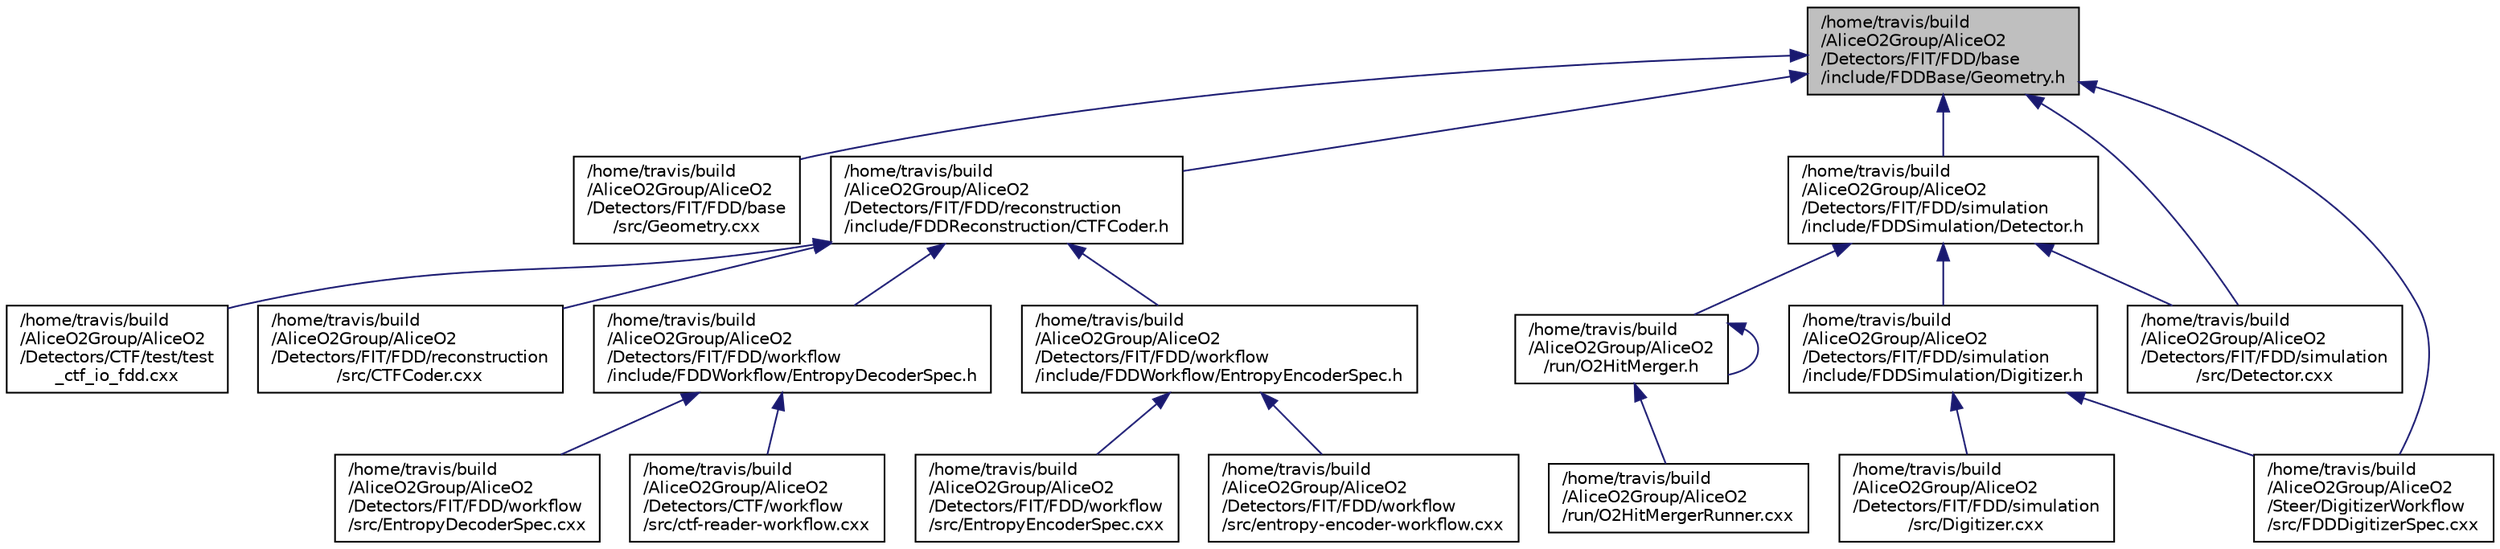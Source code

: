 digraph "/home/travis/build/AliceO2Group/AliceO2/Detectors/FIT/FDD/base/include/FDDBase/Geometry.h"
{
 // INTERACTIVE_SVG=YES
  bgcolor="transparent";
  edge [fontname="Helvetica",fontsize="10",labelfontname="Helvetica",labelfontsize="10"];
  node [fontname="Helvetica",fontsize="10",shape=record];
  Node4 [label="/home/travis/build\l/AliceO2Group/AliceO2\l/Detectors/FIT/FDD/base\l/include/FDDBase/Geometry.h",height=0.2,width=0.4,color="black", fillcolor="grey75", style="filled", fontcolor="black"];
  Node4 -> Node5 [dir="back",color="midnightblue",fontsize="10",style="solid",fontname="Helvetica"];
  Node5 [label="/home/travis/build\l/AliceO2Group/AliceO2\l/Detectors/FIT/FDD/base\l/src/Geometry.cxx",height=0.2,width=0.4,color="black",URL="$d7/dc2/FIT_2FDD_2base_2src_2Geometry_8cxx.html"];
  Node4 -> Node6 [dir="back",color="midnightblue",fontsize="10",style="solid",fontname="Helvetica"];
  Node6 [label="/home/travis/build\l/AliceO2Group/AliceO2\l/Detectors/FIT/FDD/reconstruction\l/include/FDDReconstruction/CTFCoder.h",height=0.2,width=0.4,color="black",URL="$d7/d65/FIT_2FDD_2reconstruction_2include_2FDDReconstruction_2CTFCoder_8h.html"];
  Node6 -> Node7 [dir="back",color="midnightblue",fontsize="10",style="solid",fontname="Helvetica"];
  Node7 [label="/home/travis/build\l/AliceO2Group/AliceO2\l/Detectors/CTF/test/test\l_ctf_io_fdd.cxx",height=0.2,width=0.4,color="black",URL="$de/da4/test__ctf__io__fdd_8cxx.html"];
  Node6 -> Node8 [dir="back",color="midnightblue",fontsize="10",style="solid",fontname="Helvetica"];
  Node8 [label="/home/travis/build\l/AliceO2Group/AliceO2\l/Detectors/FIT/FDD/reconstruction\l/src/CTFCoder.cxx",height=0.2,width=0.4,color="black",URL="$d6/de5/FIT_2FDD_2reconstruction_2src_2CTFCoder_8cxx.html"];
  Node6 -> Node9 [dir="back",color="midnightblue",fontsize="10",style="solid",fontname="Helvetica"];
  Node9 [label="/home/travis/build\l/AliceO2Group/AliceO2\l/Detectors/FIT/FDD/workflow\l/include/FDDWorkflow/EntropyDecoderSpec.h",height=0.2,width=0.4,color="black",URL="$de/d2a/FIT_2FDD_2workflow_2include_2FDDWorkflow_2EntropyDecoderSpec_8h.html"];
  Node9 -> Node10 [dir="back",color="midnightblue",fontsize="10",style="solid",fontname="Helvetica"];
  Node10 [label="/home/travis/build\l/AliceO2Group/AliceO2\l/Detectors/CTF/workflow\l/src/ctf-reader-workflow.cxx",height=0.2,width=0.4,color="black",URL="$dc/d55/ctf-reader-workflow_8cxx.html"];
  Node9 -> Node11 [dir="back",color="midnightblue",fontsize="10",style="solid",fontname="Helvetica"];
  Node11 [label="/home/travis/build\l/AliceO2Group/AliceO2\l/Detectors/FIT/FDD/workflow\l/src/EntropyDecoderSpec.cxx",height=0.2,width=0.4,color="black",URL="$d5/dab/FIT_2FDD_2workflow_2src_2EntropyDecoderSpec_8cxx.html"];
  Node6 -> Node12 [dir="back",color="midnightblue",fontsize="10",style="solid",fontname="Helvetica"];
  Node12 [label="/home/travis/build\l/AliceO2Group/AliceO2\l/Detectors/FIT/FDD/workflow\l/include/FDDWorkflow/EntropyEncoderSpec.h",height=0.2,width=0.4,color="black",URL="$d9/d3b/FIT_2FDD_2workflow_2include_2FDDWorkflow_2EntropyEncoderSpec_8h.html"];
  Node12 -> Node13 [dir="back",color="midnightblue",fontsize="10",style="solid",fontname="Helvetica"];
  Node13 [label="/home/travis/build\l/AliceO2Group/AliceO2\l/Detectors/FIT/FDD/workflow\l/src/entropy-encoder-workflow.cxx",height=0.2,width=0.4,color="black",URL="$d0/ddc/FIT_2FDD_2workflow_2src_2entropy-encoder-workflow_8cxx.html"];
  Node12 -> Node14 [dir="back",color="midnightblue",fontsize="10",style="solid",fontname="Helvetica"];
  Node14 [label="/home/travis/build\l/AliceO2Group/AliceO2\l/Detectors/FIT/FDD/workflow\l/src/EntropyEncoderSpec.cxx",height=0.2,width=0.4,color="black",URL="$db/d31/FIT_2FDD_2workflow_2src_2EntropyEncoderSpec_8cxx.html"];
  Node4 -> Node15 [dir="back",color="midnightblue",fontsize="10",style="solid",fontname="Helvetica"];
  Node15 [label="/home/travis/build\l/AliceO2Group/AliceO2\l/Detectors/FIT/FDD/simulation\l/include/FDDSimulation/Detector.h",height=0.2,width=0.4,color="black",URL="$de/d77/FIT_2FDD_2simulation_2include_2FDDSimulation_2Detector_8h.html"];
  Node15 -> Node16 [dir="back",color="midnightblue",fontsize="10",style="solid",fontname="Helvetica"];
  Node16 [label="/home/travis/build\l/AliceO2Group/AliceO2\l/Detectors/FIT/FDD/simulation\l/include/FDDSimulation/Digitizer.h",height=0.2,width=0.4,color="black",URL="$d3/d51/FIT_2FDD_2simulation_2include_2FDDSimulation_2Digitizer_8h.html"];
  Node16 -> Node17 [dir="back",color="midnightblue",fontsize="10",style="solid",fontname="Helvetica"];
  Node17 [label="/home/travis/build\l/AliceO2Group/AliceO2\l/Detectors/FIT/FDD/simulation\l/src/Digitizer.cxx",height=0.2,width=0.4,color="black",URL="$d0/d8c/FIT_2FDD_2simulation_2src_2Digitizer_8cxx.html"];
  Node16 -> Node18 [dir="back",color="midnightblue",fontsize="10",style="solid",fontname="Helvetica"];
  Node18 [label="/home/travis/build\l/AliceO2Group/AliceO2\l/Steer/DigitizerWorkflow\l/src/FDDDigitizerSpec.cxx",height=0.2,width=0.4,color="black",URL="$d2/d97/FDDDigitizerSpec_8cxx.html"];
  Node15 -> Node19 [dir="back",color="midnightblue",fontsize="10",style="solid",fontname="Helvetica"];
  Node19 [label="/home/travis/build\l/AliceO2Group/AliceO2\l/Detectors/FIT/FDD/simulation\l/src/Detector.cxx",height=0.2,width=0.4,color="black",URL="$d3/d0f/FIT_2FDD_2simulation_2src_2Detector_8cxx.html"];
  Node15 -> Node20 [dir="back",color="midnightblue",fontsize="10",style="solid",fontname="Helvetica"];
  Node20 [label="/home/travis/build\l/AliceO2Group/AliceO2\l/run/O2HitMerger.h",height=0.2,width=0.4,color="black",URL="$db/d50/O2HitMerger_8h.html"];
  Node20 -> Node20 [dir="back",color="midnightblue",fontsize="10",style="solid",fontname="Helvetica"];
  Node20 -> Node21 [dir="back",color="midnightblue",fontsize="10",style="solid",fontname="Helvetica"];
  Node21 [label="/home/travis/build\l/AliceO2Group/AliceO2\l/run/O2HitMergerRunner.cxx",height=0.2,width=0.4,color="black",URL="$d9/d16/O2HitMergerRunner_8cxx.html"];
  Node4 -> Node19 [dir="back",color="midnightblue",fontsize="10",style="solid",fontname="Helvetica"];
  Node4 -> Node18 [dir="back",color="midnightblue",fontsize="10",style="solid",fontname="Helvetica"];
}
